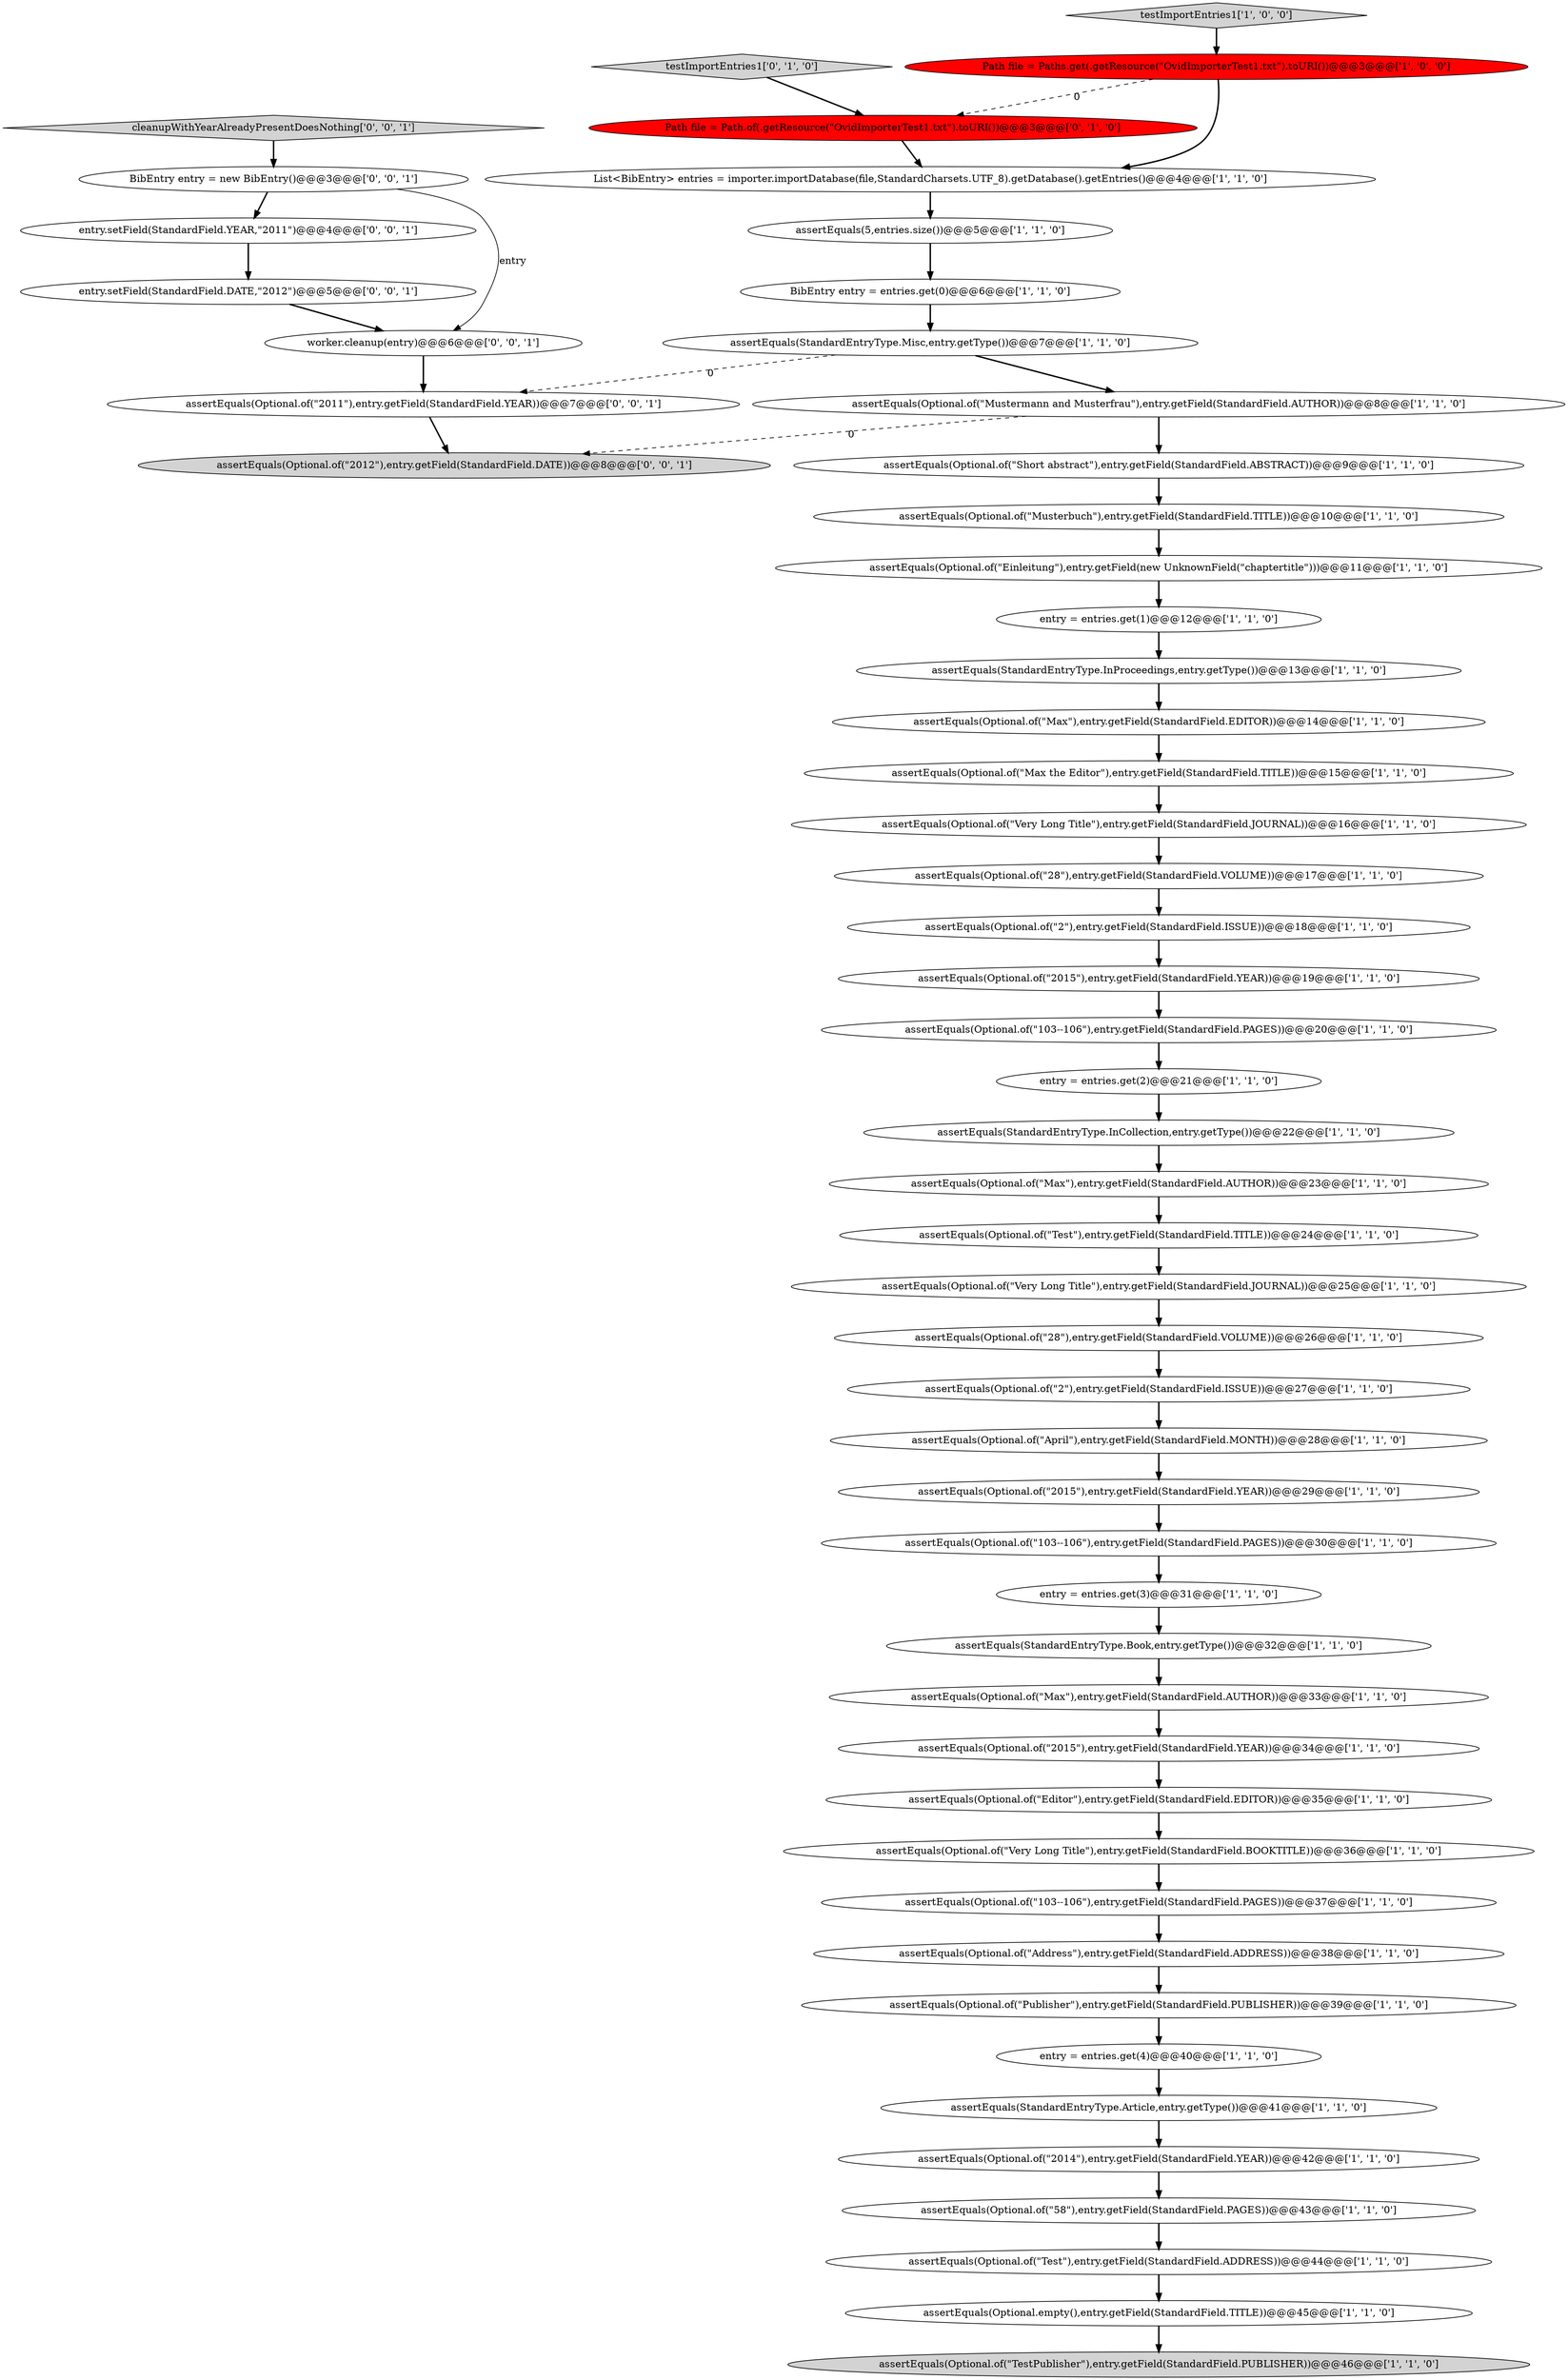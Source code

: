 digraph {
10 [style = filled, label = "assertEquals(Optional.of(\"Very Long Title\"),entry.getField(StandardField.JOURNAL))@@@25@@@['1', '1', '0']", fillcolor = white, shape = ellipse image = "AAA0AAABBB1BBB"];
22 [style = filled, label = "assertEquals(Optional.of(\"Musterbuch\"),entry.getField(StandardField.TITLE))@@@10@@@['1', '1', '0']", fillcolor = white, shape = ellipse image = "AAA0AAABBB1BBB"];
2 [style = filled, label = "assertEquals(Optional.of(\"Einleitung\"),entry.getField(new UnknownField(\"chaptertitle\")))@@@11@@@['1', '1', '0']", fillcolor = white, shape = ellipse image = "AAA0AAABBB1BBB"];
17 [style = filled, label = "assertEquals(Optional.of(\"Short abstract\"),entry.getField(StandardField.ABSTRACT))@@@9@@@['1', '1', '0']", fillcolor = white, shape = ellipse image = "AAA0AAABBB1BBB"];
37 [style = filled, label = "assertEquals(Optional.of(\"Max\"),entry.getField(StandardField.AUTHOR))@@@23@@@['1', '1', '0']", fillcolor = white, shape = ellipse image = "AAA0AAABBB1BBB"];
8 [style = filled, label = "assertEquals(Optional.of(\"58\"),entry.getField(StandardField.PAGES))@@@43@@@['1', '1', '0']", fillcolor = white, shape = ellipse image = "AAA0AAABBB1BBB"];
49 [style = filled, label = "entry.setField(StandardField.YEAR,\"2011\")@@@4@@@['0', '0', '1']", fillcolor = white, shape = ellipse image = "AAA0AAABBB3BBB"];
51 [style = filled, label = "cleanupWithYearAlreadyPresentDoesNothing['0', '0', '1']", fillcolor = lightgray, shape = diamond image = "AAA0AAABBB3BBB"];
36 [style = filled, label = "assertEquals(Optional.of(\"Mustermann and Musterfrau\"),entry.getField(StandardField.AUTHOR))@@@8@@@['1', '1', '0']", fillcolor = white, shape = ellipse image = "AAA0AAABBB1BBB"];
3 [style = filled, label = "assertEquals(StandardEntryType.InProceedings,entry.getType())@@@13@@@['1', '1', '0']", fillcolor = white, shape = ellipse image = "AAA0AAABBB1BBB"];
13 [style = filled, label = "entry = entries.get(3)@@@31@@@['1', '1', '0']", fillcolor = white, shape = ellipse image = "AAA0AAABBB1BBB"];
9 [style = filled, label = "assertEquals(Optional.of(\"Max\"),entry.getField(StandardField.EDITOR))@@@14@@@['1', '1', '0']", fillcolor = white, shape = ellipse image = "AAA0AAABBB1BBB"];
15 [style = filled, label = "assertEquals(Optional.of(\"Address\"),entry.getField(StandardField.ADDRESS))@@@38@@@['1', '1', '0']", fillcolor = white, shape = ellipse image = "AAA0AAABBB1BBB"];
31 [style = filled, label = "Path file = Paths.get(.getResource(\"OvidImporterTest1.txt\").toURI())@@@3@@@['1', '0', '0']", fillcolor = red, shape = ellipse image = "AAA1AAABBB1BBB"];
14 [style = filled, label = "assertEquals(Optional.of(\"Test\"),entry.getField(StandardField.TITLE))@@@24@@@['1', '1', '0']", fillcolor = white, shape = ellipse image = "AAA0AAABBB1BBB"];
23 [style = filled, label = "assertEquals(Optional.of(\"2015\"),entry.getField(StandardField.YEAR))@@@29@@@['1', '1', '0']", fillcolor = white, shape = ellipse image = "AAA0AAABBB1BBB"];
45 [style = filled, label = "testImportEntries1['0', '1', '0']", fillcolor = lightgray, shape = diamond image = "AAA0AAABBB2BBB"];
48 [style = filled, label = "assertEquals(Optional.of(\"2011\"),entry.getField(StandardField.YEAR))@@@7@@@['0', '0', '1']", fillcolor = white, shape = ellipse image = "AAA0AAABBB3BBB"];
1 [style = filled, label = "assertEquals(Optional.of(\"Very Long Title\"),entry.getField(StandardField.BOOKTITLE))@@@36@@@['1', '1', '0']", fillcolor = white, shape = ellipse image = "AAA0AAABBB1BBB"];
52 [style = filled, label = "entry.setField(StandardField.DATE,\"2012\")@@@5@@@['0', '0', '1']", fillcolor = white, shape = ellipse image = "AAA0AAABBB3BBB"];
29 [style = filled, label = "assertEquals(Optional.of(\"Very Long Title\"),entry.getField(StandardField.JOURNAL))@@@16@@@['1', '1', '0']", fillcolor = white, shape = ellipse image = "AAA0AAABBB1BBB"];
32 [style = filled, label = "assertEquals(Optional.of(\"Editor\"),entry.getField(StandardField.EDITOR))@@@35@@@['1', '1', '0']", fillcolor = white, shape = ellipse image = "AAA0AAABBB1BBB"];
43 [style = filled, label = "assertEquals(StandardEntryType.Article,entry.getType())@@@41@@@['1', '1', '0']", fillcolor = white, shape = ellipse image = "AAA0AAABBB1BBB"];
4 [style = filled, label = "assertEquals(Optional.of(\"TestPublisher\"),entry.getField(StandardField.PUBLISHER))@@@46@@@['1', '1', '0']", fillcolor = lightgray, shape = ellipse image = "AAA0AAABBB1BBB"];
20 [style = filled, label = "assertEquals(Optional.of(\"2014\"),entry.getField(StandardField.YEAR))@@@42@@@['1', '1', '0']", fillcolor = white, shape = ellipse image = "AAA0AAABBB1BBB"];
16 [style = filled, label = "assertEquals(Optional.of(\"2015\"),entry.getField(StandardField.YEAR))@@@19@@@['1', '1', '0']", fillcolor = white, shape = ellipse image = "AAA0AAABBB1BBB"];
33 [style = filled, label = "entry = entries.get(4)@@@40@@@['1', '1', '0']", fillcolor = white, shape = ellipse image = "AAA0AAABBB1BBB"];
46 [style = filled, label = "Path file = Path.of(.getResource(\"OvidImporterTest1.txt\").toURI())@@@3@@@['0', '1', '0']", fillcolor = red, shape = ellipse image = "AAA1AAABBB2BBB"];
30 [style = filled, label = "assertEquals(Optional.of(\"103--106\"),entry.getField(StandardField.PAGES))@@@30@@@['1', '1', '0']", fillcolor = white, shape = ellipse image = "AAA0AAABBB1BBB"];
53 [style = filled, label = "worker.cleanup(entry)@@@6@@@['0', '0', '1']", fillcolor = white, shape = ellipse image = "AAA0AAABBB3BBB"];
34 [style = filled, label = "assertEquals(5,entries.size())@@@5@@@['1', '1', '0']", fillcolor = white, shape = ellipse image = "AAA0AAABBB1BBB"];
25 [style = filled, label = "assertEquals(StandardEntryType.Misc,entry.getType())@@@7@@@['1', '1', '0']", fillcolor = white, shape = ellipse image = "AAA0AAABBB1BBB"];
5 [style = filled, label = "assertEquals(Optional.of(\"Publisher\"),entry.getField(StandardField.PUBLISHER))@@@39@@@['1', '1', '0']", fillcolor = white, shape = ellipse image = "AAA0AAABBB1BBB"];
24 [style = filled, label = "assertEquals(Optional.of(\"Test\"),entry.getField(StandardField.ADDRESS))@@@44@@@['1', '1', '0']", fillcolor = white, shape = ellipse image = "AAA0AAABBB1BBB"];
42 [style = filled, label = "assertEquals(Optional.empty(),entry.getField(StandardField.TITLE))@@@45@@@['1', '1', '0']", fillcolor = white, shape = ellipse image = "AAA0AAABBB1BBB"];
50 [style = filled, label = "assertEquals(Optional.of(\"2012\"),entry.getField(StandardField.DATE))@@@8@@@['0', '0', '1']", fillcolor = lightgray, shape = ellipse image = "AAA0AAABBB3BBB"];
0 [style = filled, label = "assertEquals(StandardEntryType.InCollection,entry.getType())@@@22@@@['1', '1', '0']", fillcolor = white, shape = ellipse image = "AAA0AAABBB1BBB"];
11 [style = filled, label = "assertEquals(StandardEntryType.Book,entry.getType())@@@32@@@['1', '1', '0']", fillcolor = white, shape = ellipse image = "AAA0AAABBB1BBB"];
19 [style = filled, label = "assertEquals(Optional.of(\"Max\"),entry.getField(StandardField.AUTHOR))@@@33@@@['1', '1', '0']", fillcolor = white, shape = ellipse image = "AAA0AAABBB1BBB"];
40 [style = filled, label = "assertEquals(Optional.of(\"103--106\"),entry.getField(StandardField.PAGES))@@@20@@@['1', '1', '0']", fillcolor = white, shape = ellipse image = "AAA0AAABBB1BBB"];
28 [style = filled, label = "List<BibEntry> entries = importer.importDatabase(file,StandardCharsets.UTF_8).getDatabase().getEntries()@@@4@@@['1', '1', '0']", fillcolor = white, shape = ellipse image = "AAA0AAABBB1BBB"];
47 [style = filled, label = "BibEntry entry = new BibEntry()@@@3@@@['0', '0', '1']", fillcolor = white, shape = ellipse image = "AAA0AAABBB3BBB"];
18 [style = filled, label = "BibEntry entry = entries.get(0)@@@6@@@['1', '1', '0']", fillcolor = white, shape = ellipse image = "AAA0AAABBB1BBB"];
38 [style = filled, label = "assertEquals(Optional.of(\"103--106\"),entry.getField(StandardField.PAGES))@@@37@@@['1', '1', '0']", fillcolor = white, shape = ellipse image = "AAA0AAABBB1BBB"];
12 [style = filled, label = "assertEquals(Optional.of(\"April\"),entry.getField(StandardField.MONTH))@@@28@@@['1', '1', '0']", fillcolor = white, shape = ellipse image = "AAA0AAABBB1BBB"];
27 [style = filled, label = "testImportEntries1['1', '0', '0']", fillcolor = lightgray, shape = diamond image = "AAA0AAABBB1BBB"];
7 [style = filled, label = "assertEquals(Optional.of(\"28\"),entry.getField(StandardField.VOLUME))@@@17@@@['1', '1', '0']", fillcolor = white, shape = ellipse image = "AAA0AAABBB1BBB"];
6 [style = filled, label = "entry = entries.get(1)@@@12@@@['1', '1', '0']", fillcolor = white, shape = ellipse image = "AAA0AAABBB1BBB"];
35 [style = filled, label = "assertEquals(Optional.of(\"2\"),entry.getField(StandardField.ISSUE))@@@18@@@['1', '1', '0']", fillcolor = white, shape = ellipse image = "AAA0AAABBB1BBB"];
44 [style = filled, label = "assertEquals(Optional.of(\"2\"),entry.getField(StandardField.ISSUE))@@@27@@@['1', '1', '0']", fillcolor = white, shape = ellipse image = "AAA0AAABBB1BBB"];
41 [style = filled, label = "assertEquals(Optional.of(\"28\"),entry.getField(StandardField.VOLUME))@@@26@@@['1', '1', '0']", fillcolor = white, shape = ellipse image = "AAA0AAABBB1BBB"];
26 [style = filled, label = "entry = entries.get(2)@@@21@@@['1', '1', '0']", fillcolor = white, shape = ellipse image = "AAA0AAABBB1BBB"];
21 [style = filled, label = "assertEquals(Optional.of(\"2015\"),entry.getField(StandardField.YEAR))@@@34@@@['1', '1', '0']", fillcolor = white, shape = ellipse image = "AAA0AAABBB1BBB"];
39 [style = filled, label = "assertEquals(Optional.of(\"Max the Editor\"),entry.getField(StandardField.TITLE))@@@15@@@['1', '1', '0']", fillcolor = white, shape = ellipse image = "AAA0AAABBB1BBB"];
6->3 [style = bold, label=""];
8->24 [style = bold, label=""];
16->40 [style = bold, label=""];
9->39 [style = bold, label=""];
35->16 [style = bold, label=""];
22->2 [style = bold, label=""];
23->30 [style = bold, label=""];
0->37 [style = bold, label=""];
30->13 [style = bold, label=""];
28->34 [style = bold, label=""];
5->33 [style = bold, label=""];
46->28 [style = bold, label=""];
52->53 [style = bold, label=""];
2->6 [style = bold, label=""];
25->36 [style = bold, label=""];
53->48 [style = bold, label=""];
43->20 [style = bold, label=""];
25->48 [style = dashed, label="0"];
7->35 [style = bold, label=""];
34->18 [style = bold, label=""];
14->10 [style = bold, label=""];
27->31 [style = bold, label=""];
48->50 [style = bold, label=""];
47->53 [style = solid, label="entry"];
11->19 [style = bold, label=""];
17->22 [style = bold, label=""];
10->41 [style = bold, label=""];
38->15 [style = bold, label=""];
44->12 [style = bold, label=""];
13->11 [style = bold, label=""];
15->5 [style = bold, label=""];
36->50 [style = dashed, label="0"];
47->49 [style = bold, label=""];
3->9 [style = bold, label=""];
42->4 [style = bold, label=""];
37->14 [style = bold, label=""];
26->0 [style = bold, label=""];
20->8 [style = bold, label=""];
31->46 [style = dashed, label="0"];
49->52 [style = bold, label=""];
32->1 [style = bold, label=""];
33->43 [style = bold, label=""];
21->32 [style = bold, label=""];
51->47 [style = bold, label=""];
18->25 [style = bold, label=""];
29->7 [style = bold, label=""];
40->26 [style = bold, label=""];
12->23 [style = bold, label=""];
31->28 [style = bold, label=""];
36->17 [style = bold, label=""];
45->46 [style = bold, label=""];
41->44 [style = bold, label=""];
1->38 [style = bold, label=""];
39->29 [style = bold, label=""];
24->42 [style = bold, label=""];
19->21 [style = bold, label=""];
}
